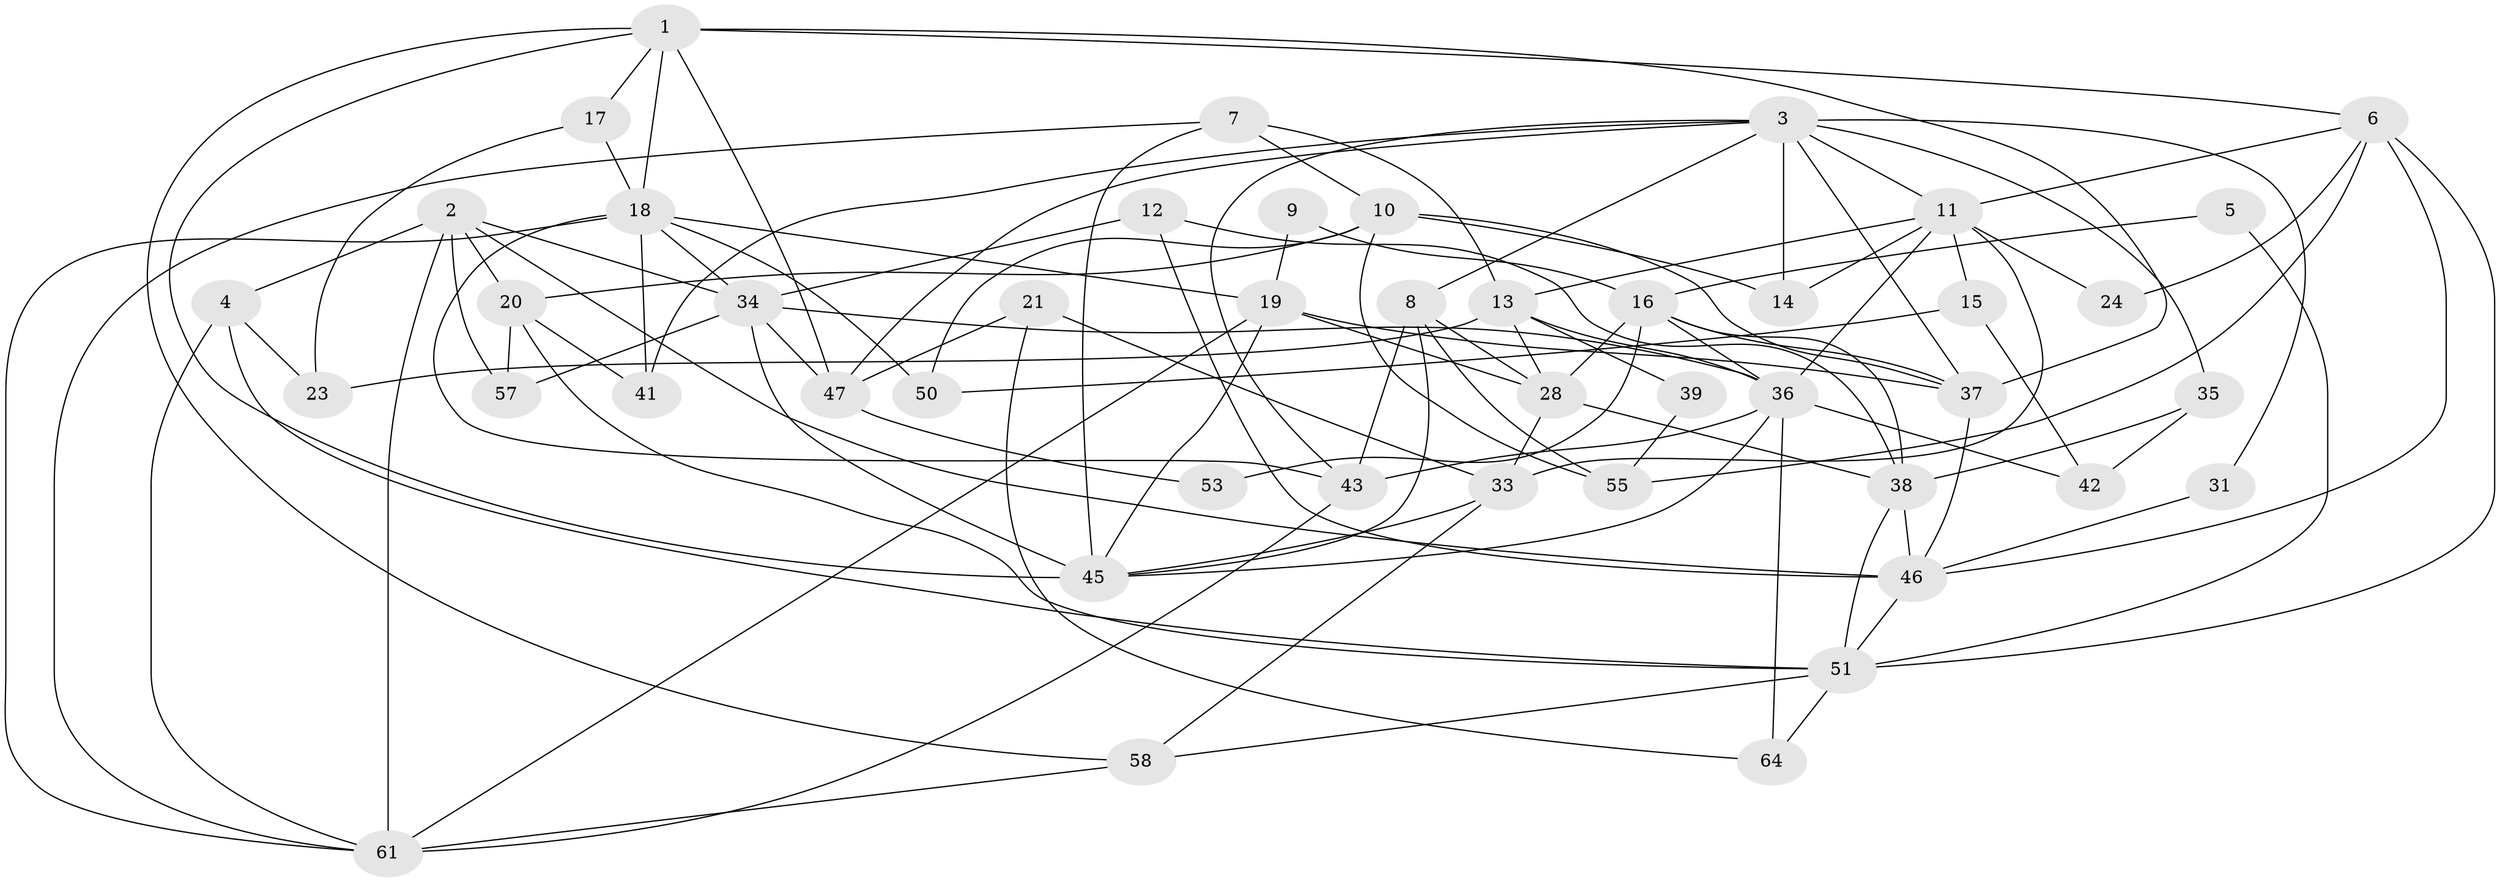 // Generated by graph-tools (version 1.1) at 2025/52/02/27/25 19:52:07]
// undirected, 46 vertices, 110 edges
graph export_dot {
graph [start="1"]
  node [color=gray90,style=filled];
  1 [super="+59"];
  2 [super="+25"];
  3 [super="+40"];
  4;
  5;
  6 [super="+30"];
  7;
  8 [super="+60"];
  9;
  10 [super="+27"];
  11 [super="+26"];
  12;
  13 [super="+22"];
  14;
  15;
  16 [super="+54"];
  17;
  18 [super="+29"];
  19 [super="+32"];
  20 [super="+48"];
  21;
  23;
  24;
  28;
  31;
  33;
  34 [super="+62"];
  35;
  36 [super="+44"];
  37;
  38 [super="+65"];
  39;
  41;
  42;
  43 [super="+56"];
  45 [super="+67"];
  46 [super="+49"];
  47;
  50;
  51 [super="+52"];
  53;
  55;
  57;
  58 [super="+63"];
  61 [super="+66"];
  64;
  1 -- 58;
  1 -- 18;
  1 -- 17;
  1 -- 37;
  1 -- 45;
  1 -- 47;
  1 -- 6;
  2 -- 4;
  2 -- 20;
  2 -- 34;
  2 -- 61;
  2 -- 57;
  2 -- 46;
  3 -- 35;
  3 -- 43;
  3 -- 47;
  3 -- 37;
  3 -- 41;
  3 -- 14;
  3 -- 31;
  3 -- 11;
  3 -- 8;
  4 -- 23;
  4 -- 51;
  4 -- 61;
  5 -- 51;
  5 -- 16;
  6 -- 46;
  6 -- 55;
  6 -- 11;
  6 -- 24;
  6 -- 51;
  7 -- 45;
  7 -- 13;
  7 -- 10;
  7 -- 61;
  8 -- 55;
  8 -- 43;
  8 -- 45;
  8 -- 28;
  9 -- 19;
  9 -- 16;
  10 -- 50;
  10 -- 37;
  10 -- 55;
  10 -- 14;
  10 -- 20;
  11 -- 13;
  11 -- 33;
  11 -- 24;
  11 -- 14;
  11 -- 15;
  11 -- 36;
  12 -- 46;
  12 -- 34;
  12 -- 38;
  13 -- 36 [weight=2];
  13 -- 23;
  13 -- 39;
  13 -- 28;
  15 -- 50;
  15 -- 42;
  16 -- 38;
  16 -- 28;
  16 -- 36 [weight=2];
  16 -- 37;
  16 -- 53;
  17 -- 18;
  17 -- 23;
  18 -- 19;
  18 -- 43;
  18 -- 50;
  18 -- 41;
  18 -- 61;
  18 -- 34;
  19 -- 28;
  19 -- 45;
  19 -- 37;
  19 -- 61;
  20 -- 57;
  20 -- 51;
  20 -- 41;
  21 -- 64;
  21 -- 33;
  21 -- 47;
  28 -- 33;
  28 -- 38;
  31 -- 46;
  33 -- 45;
  33 -- 58;
  34 -- 57;
  34 -- 36;
  34 -- 45;
  34 -- 47;
  35 -- 42;
  35 -- 38 [weight=2];
  36 -- 64;
  36 -- 42;
  36 -- 43;
  36 -- 45;
  37 -- 46;
  38 -- 51;
  38 -- 46;
  39 -- 55;
  43 -- 61;
  46 -- 51;
  47 -- 53;
  51 -- 64;
  51 -- 58;
  58 -- 61;
}
